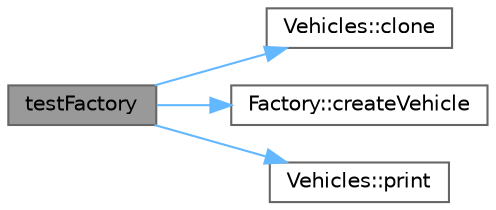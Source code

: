 digraph "testFactory"
{
 // LATEX_PDF_SIZE
  bgcolor="transparent";
  edge [fontname=Helvetica,fontsize=10,labelfontname=Helvetica,labelfontsize=10];
  node [fontname=Helvetica,fontsize=10,shape=box,height=0.2,width=0.4];
  rankdir="LR";
  Node1 [label="testFactory",height=0.2,width=0.4,color="gray40", fillcolor="grey60", style="filled", fontcolor="black",tooltip=" "];
  Node1 -> Node2 [color="steelblue1",style="solid"];
  Node2 [label="Vehicles::clone",height=0.2,width=0.4,color="grey40", fillcolor="white", style="filled",URL="$class_vehicles.html#a7af555dca13197831dec6a29960ebca1",tooltip=" "];
  Node1 -> Node3 [color="steelblue1",style="solid"];
  Node3 [label="Factory::createVehicle",height=0.2,width=0.4,color="grey40", fillcolor="white", style="filled",URL="$class_factory.html#a19e6331ae3eca8c4a3242df7dc786044",tooltip=" "];
  Node1 -> Node4 [color="steelblue1",style="solid"];
  Node4 [label="Vehicles::print",height=0.2,width=0.4,color="grey40", fillcolor="white", style="filled",URL="$class_vehicles.html#ae80e43b8e1b19caf998f29f3f068aaf3",tooltip=" "];
}
